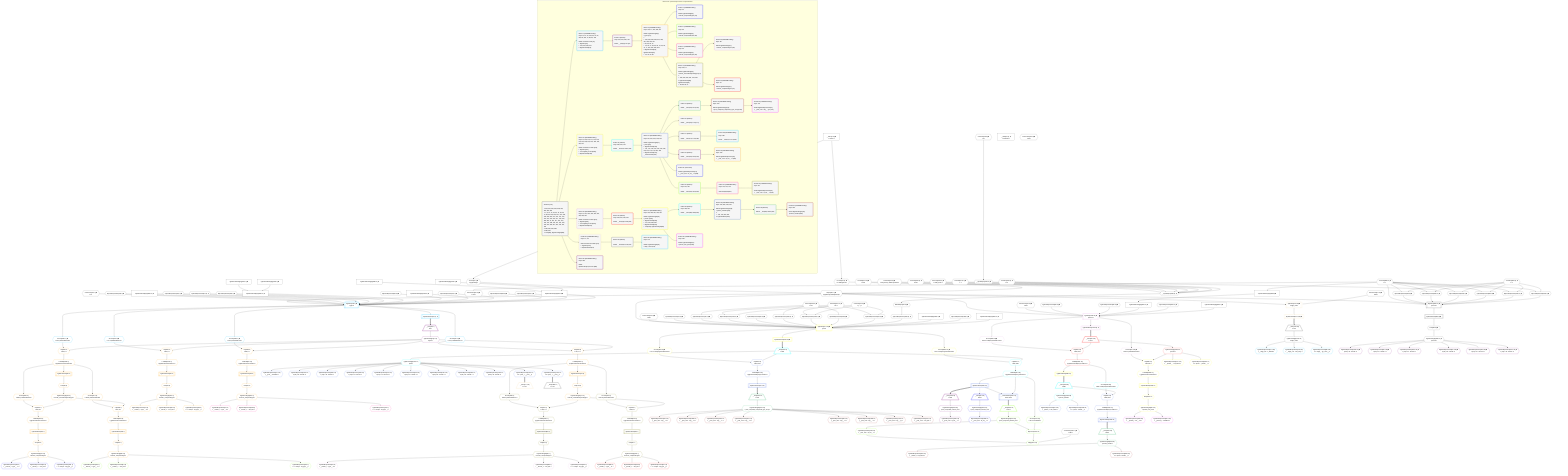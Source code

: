 %%{init: {'themeVariables': { 'fontSize': '12px'}}}%%
graph TD
    classDef path fill:#eee,stroke:#000,color:#000
    classDef plan fill:#fff,stroke-width:1px,color:#000
    classDef itemplan fill:#fff,stroke-width:2px,color:#000
    classDef unbatchedplan fill:#dff,stroke-width:1px,color:#000
    classDef sideeffectplan fill:#fcc,stroke-width:2px,color:#000
    classDef bucket fill:#f6f6f6,color:#000,stroke-width:2px,text-align:left


    %% plan dependencies
    __InputObject145{{"__InputObject[145∈0] ➊"}}:::plan
    Constant373{{"Constant[373∈0] ➊<br />ᐸ419ᐳ"}}:::plan
    Constant374{{"Constant[374∈0] ➊<br />ᐸ'easy cheesy baked potatoes'ᐳ"}}:::plan
    Constant375{{"Constant[375∈0] ➊<br />ᐸ'red'ᐳ"}}:::plan
    Constant376{{"Constant[376∈0] ➊<br />ᐸ'BAR_FOO'ᐳ"}}:::plan
    Constant377{{"Constant[377∈0] ➊<br />ᐸ''ᐳ"}}:::plan
    __InputObject151{{"__InputObject[151∈0] ➊"}}:::plan
    Constant379{{"Constant[379∈0] ➊<br />ᐸ8ᐳ"}}:::plan
    Constant373 & Constant374 & Constant375 & Constant376 & Constant377 & __InputObject151 & Constant379 --> __InputObject145
    PgSelect282[["PgSelect[282∈0] ➊<br />ᐸpersonᐳ"]]:::plan
    Object11{{"Object[11∈0] ➊<br />ᐸ{pgSettings,withPgClient}ᐳ"}}:::plan
    Constant380{{"Constant[380∈0] ➊<br />ᐸ1ᐳ"}}:::plan
    PgFromExpression290{{"PgFromExpression[290∈0] ➊"}}:::plan
    PgFromExpression296{{"PgFromExpression[296∈0] ➊"}}:::plan
    PgFromExpression301{{"PgFromExpression[301∈0] ➊"}}:::plan
    PgFromExpression306{{"PgFromExpression[306∈0] ➊"}}:::plan
    PgFromExpression311{{"PgFromExpression[311∈0] ➊"}}:::plan
    PgFromExpression316{{"PgFromExpression[316∈0] ➊"}}:::plan
    Object11 & Constant380 & PgFromExpression290 & PgFromExpression296 & PgFromExpression301 & PgFromExpression306 & PgFromExpression311 & PgFromExpression316 --> PgSelect282
    Constant381{{"Constant[381∈0] ➊<br />ᐸ7ᐳ"}}:::plan
    Constant380 & Constant381 --> PgFromExpression290
    Constant380 & Constant379 & Constant381 --> PgFromExpression296
    Constant380 & Constant381 --> PgFromExpression301
    Constant380 & Constant381 --> PgFromExpression306
    Constant380 & Constant381 --> PgFromExpression311
    Constant380 & Constant381 --> PgFromExpression316
    Access9{{"Access[9∈0] ➊<br />ᐸ2.pgSettingsᐳ"}}:::plan
    Access10{{"Access[10∈0] ➊<br />ᐸ2.withPgClientᐳ"}}:::plan
    Access9 & Access10 --> Object11
    PgFromExpression117{{"PgFromExpression[117∈0] ➊"}}:::plan
    Constant370{{"Constant[370∈0] ➊<br />ᐸ15ᐳ"}}:::plan
    Constant370 --> PgFromExpression117
    PgFromExpression122{{"PgFromExpression[122∈0] ➊"}}:::plan
    Constant371{{"Constant[371∈0] ➊<br />ᐸ20ᐳ"}}:::plan
    Constant372{{"Constant[372∈0] ➊<br />ᐸ'[...]'ᐳ"}}:::plan
    Constant371 & Constant372 --> PgFromExpression122
    PgFromExpression129{{"PgFromExpression[129∈0] ➊"}}:::plan
    Constant370 --> PgFromExpression129
    PgFromExpression134{{"PgFromExpression[134∈0] ➊"}}:::plan
    Constant371 & Constant372 --> PgFromExpression134
    PgFromExpression138{{"PgFromExpression[138∈0] ➊"}}:::plan
    Constant370 --> PgFromExpression138
    PgFromExpression143{{"PgFromExpression[143∈0] ➊"}}:::plan
    Constant371 & Constant372 --> PgFromExpression143
    Constant378{{"Constant[378∈0] ➊<br />ᐸ5ᐳ"}}:::plan
    Constant378 --> __InputObject151
    PgSelectInlineApply330["PgSelectInlineApply[330∈0] ➊"]:::plan
    PgSelectInlineApply322["PgSelectInlineApply[322∈0] ➊"]:::plan
    PgSelectInlineApply326["PgSelectInlineApply[326∈0] ➊"]:::plan
    PgSelectInlineApply322 & PgSelectInlineApply326 --> PgSelectInlineApply330
    PgSelectInlineApply346["PgSelectInlineApply[346∈0] ➊"]:::plan
    PgSelectInlineApply338["PgSelectInlineApply[338∈0] ➊"]:::plan
    PgSelectInlineApply342["PgSelectInlineApply[342∈0] ➊"]:::plan
    PgSelectInlineApply338 & PgSelectInlineApply342 --> PgSelectInlineApply346
    __Value2["__Value[2∈0] ➊<br />ᐸcontextᐳ"]:::plan
    __Value2 --> Access9
    __Value2 --> Access10
    PgFromExpression113{{"PgFromExpression[113∈0] ➊"}}:::plan
    PgFromExpression125{{"PgFromExpression[125∈0] ➊"}}:::plan
    BakedInput154{{"BakedInput[154∈0] ➊"}}:::plan
    __InputObject145 --> BakedInput154
    PgFromExpression160{{"PgFromExpression[160∈0] ➊"}}:::plan
    BakedInput154 --> PgFromExpression160
    Connection251{{"Connection[251∈0] ➊<br />ᐸ246ᐳ"}}:::plan
    Constant380 --> Connection251
    First284{{"First[284∈0] ➊"}}:::plan
    PgSelectRows285[["PgSelectRows[285∈0] ➊"]]:::plan
    PgSelectRows285 --> First284
    PgSelect282 --> PgSelectRows285
    PgSelectSingle286{{"PgSelectSingle[286∈0] ➊<br />ᐸpersonᐳ"}}:::plan
    First284 --> PgSelectSingle286
    PgSelectInlineApply358["PgSelectInlineApply[358∈0] ➊"]:::plan
    Constant380 --> PgSelectInlineApply358
    PgSelectInlineApply362["PgSelectInlineApply[362∈0] ➊"]:::plan
    PgSelectInlineApply358 --> PgSelectInlineApply362
    __Value4["__Value[4∈0] ➊<br />ᐸrootValueᐳ"]:::plan
    Connection12{{"Connection[12∈0] ➊<br />ᐸ8ᐳ"}}:::plan
    PgFromExpression23{{"PgFromExpression[23∈0] ➊"}}:::plan
    PgFromExpression34{{"PgFromExpression[34∈0] ➊"}}:::plan
    PgFromExpression41{{"PgFromExpression[41∈0] ➊"}}:::plan
    PgFromExpression52{{"PgFromExpression[52∈0] ➊"}}:::plan
    PgFromExpression63{{"PgFromExpression[63∈0] ➊"}}:::plan
    PgFromExpression74{{"PgFromExpression[74∈0] ➊"}}:::plan
    PgFromExpression83{{"PgFromExpression[83∈0] ➊"}}:::plan
    PgFromExpression94{{"PgFromExpression[94∈0] ➊"}}:::plan
    Connection105{{"Connection[105∈0] ➊<br />ᐸ103ᐳ"}}:::plan
    PgFromExpression190{{"PgFromExpression[190∈0] ➊"}}:::plan
    Connection191{{"Connection[191∈0] ➊<br />ᐸ188ᐳ"}}:::plan
    Connection221{{"Connection[221∈0] ➊<br />ᐸ219ᐳ"}}:::plan
    PgFromExpression235{{"PgFromExpression[235∈0] ➊"}}:::plan
    Connection236{{"Connection[236∈0] ➊<br />ᐸ231ᐳ"}}:::plan
    PgFromExpression250{{"PgFromExpression[250∈0] ➊"}}:::plan
    PgFromExpression262{{"PgFromExpression[262∈0] ➊"}}:::plan
    Connection271{{"Connection[271∈0] ➊<br />ᐸ269ᐳ"}}:::plan
    PgSelectInlineApply318["PgSelectInlineApply[318∈0] ➊"]:::plan
    PgSelectInlineApply334["PgSelectInlineApply[334∈0] ➊"]:::plan
    PgSelectInlineApply350["PgSelectInlineApply[350∈0] ➊"]:::plan
    PgSelectInlineApply354["PgSelectInlineApply[354∈0] ➊"]:::plan
    PgSelectInlineApply366["PgSelectInlineApply[366∈0] ➊"]:::plan
    PgSelect14[["PgSelect[14∈1] ➊<br />ᐸtypesᐳ"]]:::plan
    Object11 & Connection12 & PgFromExpression23 & PgSelectInlineApply318 & PgFromExpression34 & PgFromExpression41 & PgFromExpression52 & PgSelectInlineApply330 & PgFromExpression63 & PgSelectInlineApply334 & PgFromExpression74 & PgFromExpression83 & PgFromExpression94 & PgSelectInlineApply346 --> PgSelect14
    PgSelectRows15[["PgSelectRows[15∈1] ➊"]]:::plan
    PgSelect14 --> PgSelectRows15
    Access319{{"Access[319∈1] ➊<br />ᐸ14.m.joinDetailsFor19ᐳ"}}:::plan
    PgSelect14 --> Access319
    Access331{{"Access[331∈1] ➊<br />ᐸ14.m.joinDetailsFor32ᐳ"}}:::plan
    PgSelect14 --> Access331
    Access335{{"Access[335∈1] ➊<br />ᐸ14.m.joinDetailsFor61ᐳ"}}:::plan
    PgSelect14 --> Access335
    Access347{{"Access[347∈1] ➊<br />ᐸ14.m.joinDetailsFor72ᐳ"}}:::plan
    PgSelect14 --> Access347
    __Item16[/"__Item[16∈2]<br />ᐸ15ᐳ"\]:::itemplan
    PgSelectRows15 ==> __Item16
    PgSelectSingle17{{"PgSelectSingle[17∈2]<br />ᐸtypesᐳ"}}:::plan
    __Item16 --> PgSelectSingle17
    List320{{"List[320∈3]<br />ᐸ319,17ᐳ"}}:::plan
    Access319 & PgSelectSingle17 --> List320
    List324{{"List[324∈3]<br />ᐸ323,37ᐳ"}}:::plan
    Access323{{"Access[323∈3]<br />ᐸ333.m.joinDetailsFor39ᐳ"}}:::plan
    PgSelectSingle37{{"PgSelectSingle[37∈3]<br />ᐸfrmcdc_nestedCompoundTypeᐳ"}}:::plan
    Access323 & PgSelectSingle37 --> List324
    List328{{"List[328∈3]<br />ᐸ327,37ᐳ"}}:::plan
    Access327{{"Access[327∈3]<br />ᐸ333.m.joinDetailsFor50ᐳ"}}:::plan
    Access327 & PgSelectSingle37 --> List328
    List332{{"List[332∈3]<br />ᐸ331,17ᐳ"}}:::plan
    Access331 & PgSelectSingle17 --> List332
    List336{{"List[336∈3]<br />ᐸ335,17ᐳ"}}:::plan
    Access335 & PgSelectSingle17 --> List336
    List348{{"List[348∈3]<br />ᐸ347,17ᐳ"}}:::plan
    Access347 & PgSelectSingle17 --> List348
    First24{{"First[24∈3]"}}:::plan
    PgSelectRows25[["PgSelectRows[25∈3]"]]:::plan
    PgSelectRows25 --> First24
    Lambda321{{"Lambda[321∈3]<br />ᐸpgInlineViaJoinTransformᐳ"}}:::plan
    Lambda321 --> PgSelectRows25
    PgSelectSingle26{{"PgSelectSingle[26∈3]<br />ᐸfrmcdc_compoundTypeᐳ"}}:::plan
    First24 --> PgSelectSingle26
    PgClassExpression27{{"PgClassExpression[27∈3]<br />ᐸ__frmcdc_c...type__.”a”ᐳ"}}:::plan
    PgSelectSingle26 --> PgClassExpression27
    PgClassExpression28{{"PgClassExpression[28∈3]<br />ᐸ__frmcdc_c....”foo_bar”ᐳ"}}:::plan
    PgSelectSingle26 --> PgClassExpression28
    PgClassExpression30{{"PgClassExpression[30∈3]<br />ᐸ”c”.”compo...nd_type__)ᐳ"}}:::plan
    PgSelectSingle26 --> PgClassExpression30
    First35{{"First[35∈3]"}}:::plan
    PgSelectRows36[["PgSelectRows[36∈3]"]]:::plan
    PgSelectRows36 --> First35
    Lambda333{{"Lambda[333∈3]<br />ᐸpgInlineViaJoinTransformᐳ"}}:::plan
    Lambda333 --> PgSelectRows36
    First35 --> PgSelectSingle37
    First42{{"First[42∈3]"}}:::plan
    PgSelectRows43[["PgSelectRows[43∈3]"]]:::plan
    PgSelectRows43 --> First42
    Lambda325{{"Lambda[325∈3]<br />ᐸpgInlineViaJoinTransformᐳ"}}:::plan
    Lambda325 --> PgSelectRows43
    PgSelectSingle44{{"PgSelectSingle[44∈3]<br />ᐸfrmcdc_compoundTypeᐳ"}}:::plan
    First42 --> PgSelectSingle44
    First53{{"First[53∈3]"}}:::plan
    PgSelectRows54[["PgSelectRows[54∈3]"]]:::plan
    PgSelectRows54 --> First53
    Lambda329{{"Lambda[329∈3]<br />ᐸpgInlineViaJoinTransformᐳ"}}:::plan
    Lambda329 --> PgSelectRows54
    PgSelectSingle55{{"PgSelectSingle[55∈3]<br />ᐸfrmcdc_compoundTypeᐳ"}}:::plan
    First53 --> PgSelectSingle55
    First64{{"First[64∈3]"}}:::plan
    PgSelectRows65[["PgSelectRows[65∈3]"]]:::plan
    PgSelectRows65 --> First64
    Lambda337{{"Lambda[337∈3]<br />ᐸpgInlineViaJoinTransformᐳ"}}:::plan
    Lambda337 --> PgSelectRows65
    PgSelectSingle66{{"PgSelectSingle[66∈3]<br />ᐸfrmcdc_compoundTypeᐳ"}}:::plan
    First64 --> PgSelectSingle66
    First75{{"First[75∈3]"}}:::plan
    PgSelectRows76[["PgSelectRows[76∈3]"]]:::plan
    PgSelectRows76 --> First75
    Lambda349{{"Lambda[349∈3]<br />ᐸpgInlineViaJoinTransformᐳ"}}:::plan
    Lambda349 --> PgSelectRows76
    PgSelectSingle77{{"PgSelectSingle[77∈3]<br />ᐸfrmcdc_nestedCompoundTypeᐳ"}}:::plan
    First75 --> PgSelectSingle77
    List320 --> Lambda321
    Lambda333 --> Access323
    List324 --> Lambda325
    Lambda333 --> Access327
    List328 --> Lambda329
    List332 --> Lambda333
    List336 --> Lambda337
    List348 --> Lambda349
    PgClassExpression45{{"PgClassExpression[45∈4]<br />ᐸ__frmcdc_c...type__.”a”ᐳ"}}:::plan
    PgSelectSingle44 --> PgClassExpression45
    PgClassExpression46{{"PgClassExpression[46∈4]<br />ᐸ__frmcdc_c....”foo_bar”ᐳ"}}:::plan
    PgSelectSingle44 --> PgClassExpression46
    PgClassExpression48{{"PgClassExpression[48∈4]<br />ᐸ”c”.”compo...nd_type__)ᐳ"}}:::plan
    PgSelectSingle44 --> PgClassExpression48
    PgClassExpression56{{"PgClassExpression[56∈5]<br />ᐸ__frmcdc_c...type__.”a”ᐳ"}}:::plan
    PgSelectSingle55 --> PgClassExpression56
    PgClassExpression57{{"PgClassExpression[57∈5]<br />ᐸ__frmcdc_c....”foo_bar”ᐳ"}}:::plan
    PgSelectSingle55 --> PgClassExpression57
    PgClassExpression59{{"PgClassExpression[59∈5]<br />ᐸ”c”.”compo...nd_type__)ᐳ"}}:::plan
    PgSelectSingle55 --> PgClassExpression59
    PgClassExpression67{{"PgClassExpression[67∈6]<br />ᐸ__frmcdc_c...type__.”a”ᐳ"}}:::plan
    PgSelectSingle66 --> PgClassExpression67
    PgClassExpression68{{"PgClassExpression[68∈6]<br />ᐸ__frmcdc_c....”foo_bar”ᐳ"}}:::plan
    PgSelectSingle66 --> PgClassExpression68
    PgClassExpression70{{"PgClassExpression[70∈6]<br />ᐸ”c”.”compo...nd_type__)ᐳ"}}:::plan
    PgSelectSingle66 --> PgClassExpression70
    List340{{"List[340∈7]<br />ᐸ339,77ᐳ"}}:::plan
    Access339{{"Access[339∈7]<br />ᐸ349.m.joinDetailsFor79ᐳ"}}:::plan
    Access339 & PgSelectSingle77 --> List340
    List344{{"List[344∈7]<br />ᐸ343,77ᐳ"}}:::plan
    Access343{{"Access[343∈7]<br />ᐸ349.m.joinDetailsFor92ᐳ"}}:::plan
    Access343 & PgSelectSingle77 --> List344
    First84{{"First[84∈7]"}}:::plan
    PgSelectRows85[["PgSelectRows[85∈7]"]]:::plan
    PgSelectRows85 --> First84
    Lambda341{{"Lambda[341∈7]<br />ᐸpgInlineViaJoinTransformᐳ"}}:::plan
    Lambda341 --> PgSelectRows85
    PgSelectSingle86{{"PgSelectSingle[86∈7]<br />ᐸfrmcdc_compoundTypeᐳ"}}:::plan
    First84 --> PgSelectSingle86
    First95{{"First[95∈7]"}}:::plan
    PgSelectRows96[["PgSelectRows[96∈7]"]]:::plan
    PgSelectRows96 --> First95
    Lambda345{{"Lambda[345∈7]<br />ᐸpgInlineViaJoinTransformᐳ"}}:::plan
    Lambda345 --> PgSelectRows96
    PgSelectSingle97{{"PgSelectSingle[97∈7]<br />ᐸfrmcdc_compoundTypeᐳ"}}:::plan
    First95 --> PgSelectSingle97
    Lambda349 --> Access339
    List340 --> Lambda341
    Lambda349 --> Access343
    List344 --> Lambda345
    PgClassExpression87{{"PgClassExpression[87∈8]<br />ᐸ__frmcdc_c...type__.”a”ᐳ"}}:::plan
    PgSelectSingle86 --> PgClassExpression87
    PgClassExpression88{{"PgClassExpression[88∈8]<br />ᐸ__frmcdc_c....”foo_bar”ᐳ"}}:::plan
    PgSelectSingle86 --> PgClassExpression88
    PgClassExpression90{{"PgClassExpression[90∈8]<br />ᐸ”c”.”compo...nd_type__)ᐳ"}}:::plan
    PgSelectSingle86 --> PgClassExpression90
    PgClassExpression98{{"PgClassExpression[98∈9]<br />ᐸ__frmcdc_c...type__.”a”ᐳ"}}:::plan
    PgSelectSingle97 --> PgClassExpression98
    PgClassExpression99{{"PgClassExpression[99∈9]<br />ᐸ__frmcdc_c....”foo_bar”ᐳ"}}:::plan
    PgSelectSingle97 --> PgClassExpression99
    PgClassExpression101{{"PgClassExpression[101∈9]<br />ᐸ”c”.”compo...nd_type__)ᐳ"}}:::plan
    PgSelectSingle97 --> PgClassExpression101
    PgSelect107[["PgSelect[107∈10] ➊<br />ᐸpostᐳ"]]:::plan
    Object11 & Connection105 & PgFromExpression113 & PgFromExpression117 & PgFromExpression122 & PgFromExpression125 & PgFromExpression129 & PgFromExpression134 & PgFromExpression138 & PgFromExpression143 & PgFromExpression160 & PgSelectInlineApply350 & PgFromExpression190 & PgSelectInlineApply354 --> PgSelect107
    PgSelectRows108[["PgSelectRows[108∈10] ➊"]]:::plan
    PgSelect107 --> PgSelectRows108
    Access351{{"Access[351∈10] ➊<br />ᐸ107.m.subqueryDetailsFor156ᐳ"}}:::plan
    PgSelect107 --> Access351
    Access355{{"Access[355∈10] ➊<br />ᐸ107.m.subqueryDetailsFor192ᐳ"}}:::plan
    PgSelect107 --> Access355
    List356{{"List[356∈11]<br />ᐸ355,109ᐳ"}}:::plan
    __Item109[/"__Item[109∈11]<br />ᐸ108ᐳ"\]:::itemplan
    Access355 & __Item109 --> List356
    PgSelectRows108 ==> __Item109
    PgSelectSingle110{{"PgSelectSingle[110∈11]<br />ᐸpostᐳ"}}:::plan
    __Item109 --> PgSelectSingle110
    Lambda357{{"Lambda[357∈11]<br />ᐸpgInlineViaSubqueryTransformᐳ"}}:::plan
    List356 --> Lambda357
    __ListTransform204[["__ListTransform[204∈12]<br />ᐸeach:203ᐳ"]]:::plan
    PgSelectRows193[["PgSelectRows[193∈12]"]]:::plan
    PgSelectRows193 & Lambda357 --> __ListTransform204
    List352{{"List[352∈12]<br />ᐸ351,109ᐳ"}}:::plan
    Access351 & __Item109 --> List352
    PgClassExpression111{{"PgClassExpression[111∈12]<br />ᐸ__post__.”headline”ᐳ"}}:::plan
    PgSelectSingle110 --> PgClassExpression111
    PgClassExpression114{{"PgClassExpression[114∈12]<br />ᐸ(1/0) /* E...ferred! */ᐳ"}}:::plan
    PgSelectSingle110 --> PgClassExpression114
    PgClassExpression118{{"PgClassExpression[118∈12]<br />ᐸ(1/0) /* E...ferred! */ᐳ"}}:::plan
    PgSelectSingle110 --> PgClassExpression118
    PgClassExpression123{{"PgClassExpression[123∈12]<br />ᐸ(1/0) /* E...ferred! */ᐳ"}}:::plan
    PgSelectSingle110 --> PgClassExpression123
    PgClassExpression126{{"PgClassExpression[126∈12]<br />ᐸ(1/0) /* E...ferred! */ᐳ"}}:::plan
    PgSelectSingle110 --> PgClassExpression126
    PgClassExpression130{{"PgClassExpression[130∈12]<br />ᐸ(1/0) /* E...ferred! */ᐳ"}}:::plan
    PgSelectSingle110 --> PgClassExpression130
    PgClassExpression135{{"PgClassExpression[135∈12]<br />ᐸ(1/0) /* E...ferred! */ᐳ"}}:::plan
    PgSelectSingle110 --> PgClassExpression135
    PgClassExpression139{{"PgClassExpression[139∈12]<br />ᐸ(1/0) /* E...ferred! */ᐳ"}}:::plan
    PgSelectSingle110 --> PgClassExpression139
    PgClassExpression144{{"PgClassExpression[144∈12]<br />ᐸ(1/0) /* E...ferred! */ᐳ"}}:::plan
    PgSelectSingle110 --> PgClassExpression144
    PgSelectRows161[["PgSelectRows[161∈12]"]]:::plan
    Lambda353{{"Lambda[353∈12]<br />ᐸpgInlineViaSubqueryTransformᐳ"}}:::plan
    Lambda353 --> PgSelectRows161
    PgClassExpression176{{"PgClassExpression[176∈12]<br />ᐸ”a”.”post_...(__post__)ᐳ"}}:::plan
    PgSelectSingle110 --> PgClassExpression176
    PgClassExpression179{{"PgClassExpression[179∈12]<br />ᐸ”a”.”post_...(__post__)ᐳ"}}:::plan
    PgSelectSingle110 --> PgClassExpression179
    Lambda357 --> PgSelectRows193
    List352 --> Lambda353
    __Item162[/"__Item[162∈13]<br />ᐸ161ᐳ"\]:::itemplan
    PgSelectRows161 ==> __Item162
    PgSelectSingle163{{"PgSelectSingle[163∈13]<br />ᐸpost_computed_compound_type_arrayᐳ"}}:::plan
    __Item162 --> PgSelectSingle163
    PgClassExpression164{{"PgClassExpression[164∈14]<br />ᐸ__post_com...rray__.”a”ᐳ"}}:::plan
    PgSelectSingle163 --> PgClassExpression164
    PgClassExpression165{{"PgClassExpression[165∈14]<br />ᐸ__post_com...rray__.”b”ᐳ"}}:::plan
    PgSelectSingle163 --> PgClassExpression165
    PgClassExpression166{{"PgClassExpression[166∈14]<br />ᐸ__post_com...rray__.”c”ᐳ"}}:::plan
    PgSelectSingle163 --> PgClassExpression166
    PgClassExpression167{{"PgClassExpression[167∈14]<br />ᐸ__post_com...rray__.”d”ᐳ"}}:::plan
    PgSelectSingle163 --> PgClassExpression167
    PgClassExpression168{{"PgClassExpression[168∈14]<br />ᐸ__post_com...rray__.”e”ᐳ"}}:::plan
    PgSelectSingle163 --> PgClassExpression168
    PgClassExpression169{{"PgClassExpression[169∈14]<br />ᐸ__post_com...rray__.”f”ᐳ"}}:::plan
    PgSelectSingle163 --> PgClassExpression169
    PgClassExpression170{{"PgClassExpression[170∈14]<br />ᐸ__post_com...rray__.”g”ᐳ"}}:::plan
    PgSelectSingle163 --> PgClassExpression170
    PgClassExpression174{{"PgClassExpression[174∈14]<br />ᐸ__post_com....”foo_bar”ᐳ"}}:::plan
    PgSelectSingle163 --> PgClassExpression174
    __Item177[/"__Item[177∈16]<br />ᐸ176ᐳ"\]:::itemplan
    PgClassExpression176 ==> __Item177
    __Item180[/"__Item[180∈17]<br />ᐸ179ᐳ"\]:::itemplan
    PgClassExpression179 ==> __Item180
    __Item194[/"__Item[194∈19]<br />ᐸ193ᐳ"\]:::itemplan
    PgSelectRows193 ==> __Item194
    PgSelectSingle195{{"PgSelectSingle[195∈19]<br />ᐸpost_computed_interval_setᐳ"}}:::plan
    __Item194 --> PgSelectSingle195
    PgClassExpression196{{"PgClassExpression[196∈19]<br />ᐸ__post_com...al_set__.vᐳ"}}:::plan
    PgSelectSingle195 --> PgClassExpression196
    __Item206[/"__Item[206∈21]<br />ᐸ193ᐳ"\]:::itemplan
    PgSelectRows193 -.-> __Item206
    PgSelectSingle207{{"PgSelectSingle[207∈21]<br />ᐸpost_computed_interval_setᐳ"}}:::plan
    __Item206 --> PgSelectSingle207
    PgClassExpression208{{"PgClassExpression[208∈21]<br />ᐸ__post_com...al_set__.vᐳ"}}:::plan
    PgSelectSingle207 --> PgClassExpression208
    Edge212{{"Edge[212∈22]"}}:::plan
    PgClassExpression211{{"PgClassExpression[211∈22]<br />ᐸ__post_com...al_set__.vᐳ"}}:::plan
    PgCursor214{{"PgCursor[214∈22]"}}:::plan
    PgClassExpression211 & PgCursor214 & Connection191 --> Edge212
    PgSelectSingle210{{"PgSelectSingle[210∈22]<br />ᐸpost_computed_interval_setᐳ"}}:::plan
    Access213{{"Access[213∈22]<br />ᐸ357.cursorDetailsᐳ"}}:::plan
    PgSelectSingle210 & Access213 --> PgCursor214
    __Item209[/"__Item[209∈22]<br />ᐸ204ᐳ"\]:::itemplan
    __ListTransform204 ==> __Item209
    __Item209 --> PgSelectSingle210
    PgSelectSingle210 --> PgClassExpression211
    Lambda357 --> Access213
    PgSelect223[["PgSelect[223∈25] ➊<br />ᐸpersonᐳ"]]:::plan
    Object11 & Connection221 & PgFromExpression235 & PgFromExpression250 & PgSelectInlineApply362 & PgFromExpression262 & PgSelectInlineApply366 --> PgSelect223
    PgSelectRows224[["PgSelectRows[224∈25] ➊"]]:::plan
    PgSelect223 --> PgSelectRows224
    Access363{{"Access[363∈25] ➊<br />ᐸ223.m.subqueryDetailsFor237ᐳ"}}:::plan
    PgSelect223 --> Access363
    Access367{{"Access[367∈25] ➊<br />ᐸ223.m.joinDetailsFor260ᐳ"}}:::plan
    PgSelect223 --> Access367
    List364{{"List[364∈26]<br />ᐸ363,225ᐳ"}}:::plan
    __Item225[/"__Item[225∈26]<br />ᐸ224ᐳ"\]:::itemplan
    Access363 & __Item225 --> List364
    PgSelectRows224 ==> __Item225
    PgSelectSingle226{{"PgSelectSingle[226∈26]<br />ᐸpersonᐳ"}}:::plan
    __Item225 --> PgSelectSingle226
    Lambda365{{"Lambda[365∈26]<br />ᐸpgInlineViaSubqueryTransformᐳ"}}:::plan
    List364 --> Lambda365
    List368{{"List[368∈27]<br />ᐸ367,226ᐳ"}}:::plan
    Access367 & PgSelectSingle226 --> List368
    PgClassExpression227{{"PgClassExpression[227∈27]<br />ᐸ__person__...full_name”ᐳ"}}:::plan
    PgSelectSingle226 --> PgClassExpression227
    PgClassExpression229{{"PgClassExpression[229∈27]<br />ᐸ”c”.”perso..._person__)ᐳ"}}:::plan
    PgSelectSingle226 --> PgClassExpression229
    PgSelectRows238[["PgSelectRows[238∈27]"]]:::plan
    Lambda365 --> PgSelectRows238
    First263{{"First[263∈27]"}}:::plan
    PgSelectRows264[["PgSelectRows[264∈27]"]]:::plan
    PgSelectRows264 --> First263
    Lambda369{{"Lambda[369∈27]<br />ᐸpgInlineViaJoinTransformᐳ"}}:::plan
    Lambda369 --> PgSelectRows264
    PgSelectSingle265{{"PgSelectSingle[265∈27]<br />ᐸperson_first_postᐳ"}}:::plan
    First263 --> PgSelectSingle265
    List368 --> Lambda369
    __Item239[/"__Item[239∈28]<br />ᐸ238ᐳ"\]:::itemplan
    PgSelectRows238 ==> __Item239
    PgSelectSingle240{{"PgSelectSingle[240∈28]<br />ᐸperson_friendsᐳ"}}:::plan
    __Item239 --> PgSelectSingle240
    Access359{{"Access[359∈28]<br />ᐸ365.m.subqueryDetailsFor252ᐳ"}}:::plan
    Lambda365 --> Access359
    List360{{"List[360∈29]<br />ᐸ359,239ᐳ"}}:::plan
    Access359 & __Item239 --> List360
    PgClassExpression241{{"PgClassExpression[241∈29]<br />ᐸ__person_f...full_name”ᐳ"}}:::plan
    PgSelectSingle240 --> PgClassExpression241
    PgClassExpression243{{"PgClassExpression[243∈29]<br />ᐸ”c”.”perso...friends__)ᐳ"}}:::plan
    PgSelectSingle240 --> PgClassExpression243
    PgSelectRows253[["PgSelectRows[253∈29]"]]:::plan
    Lambda361{{"Lambda[361∈29]<br />ᐸpgInlineViaSubqueryTransformᐳ"}}:::plan
    Lambda361 --> PgSelectRows253
    List360 --> Lambda361
    __Item254[/"__Item[254∈30]<br />ᐸ253ᐳ"\]:::itemplan
    PgSelectRows253 ==> __Item254
    PgSelectSingle255{{"PgSelectSingle[255∈30]<br />ᐸperson_friendsᐳ"}}:::plan
    __Item254 --> PgSelectSingle255
    PgClassExpression256{{"PgClassExpression[256∈31]<br />ᐸ__person_f...full_name”ᐳ"}}:::plan
    PgSelectSingle255 --> PgClassExpression256
    PgClassExpression258{{"PgClassExpression[258∈31]<br />ᐸ”c”.”perso...friends__)ᐳ"}}:::plan
    PgSelectSingle255 --> PgClassExpression258
    PgClassExpression266{{"PgClassExpression[266∈32]<br />ᐸ__person_f...ost__.”id”ᐳ"}}:::plan
    PgSelectSingle265 --> PgClassExpression266
    PgClassExpression267{{"PgClassExpression[267∈32]<br />ᐸ__person_f...”headline”ᐳ"}}:::plan
    PgSelectSingle265 --> PgClassExpression267
    PgSelect273[["PgSelect[273∈33] ➊<br />ᐸedge_caseᐳ"]]:::plan
    Object11 & Connection271 --> PgSelect273
    PgSelectRows274[["PgSelectRows[274∈33] ➊"]]:::plan
    PgSelect273 --> PgSelectRows274
    __Item275[/"__Item[275∈34]<br />ᐸ274ᐳ"\]:::itemplan
    PgSelectRows274 ==> __Item275
    PgSelectSingle276{{"PgSelectSingle[276∈34]<br />ᐸedge_caseᐳ"}}:::plan
    __Item275 --> PgSelectSingle276
    PgClassExpression277{{"PgClassExpression[277∈35]<br />ᐸ__edge_cas...s_default”ᐳ"}}:::plan
    PgSelectSingle276 --> PgClassExpression277
    PgClassExpression278{{"PgClassExpression[278∈35]<br />ᐸ__edge_cas...cast_easy”ᐳ"}}:::plan
    PgSelectSingle276 --> PgClassExpression278
    PgClassExpression280{{"PgClassExpression[280∈35]<br />ᐸ”c”.”edge_...ge_case__)ᐳ"}}:::plan
    PgSelectSingle276 --> PgClassExpression280
    PgClassExpression291{{"PgClassExpression[291∈36] ➊<br />ᐸ(1/0) /* E...ferred! */ᐳ"}}:::plan
    PgSelectSingle286 --> PgClassExpression291
    PgClassExpression297{{"PgClassExpression[297∈36] ➊<br />ᐸ(1/0) /* E...ferred! */ᐳ"}}:::plan
    PgSelectSingle286 --> PgClassExpression297
    PgClassExpression302{{"PgClassExpression[302∈36] ➊<br />ᐸ(1/0) /* E...ferred! */ᐳ"}}:::plan
    PgSelectSingle286 --> PgClassExpression302
    PgClassExpression307{{"PgClassExpression[307∈36] ➊<br />ᐸ(1/0) /* E...ferred! */ᐳ"}}:::plan
    PgSelectSingle286 --> PgClassExpression307
    PgClassExpression312{{"PgClassExpression[312∈36] ➊<br />ᐸ(1/0) /* E...ferred! */ᐳ"}}:::plan
    PgSelectSingle286 --> PgClassExpression312
    PgClassExpression317{{"PgClassExpression[317∈36] ➊<br />ᐸ(1/0) /* E...ferred! */ᐳ"}}:::plan
    PgSelectSingle286 --> PgClassExpression317

    %% define steps

    subgraph "Buckets for queries/v4/procedure-computed-fields"
    Bucket0("Bucket 0 (root)<br /><br />1: 318, 322, 326, 334, 338, 342, 350, 354, 366<br />ᐳ: 6, 9, 10, 12, 23, 34, 41, 52, 63, 74, 83, 94, 105, 190, 191, 221, 235, 236, 250, 262, 271, 370, 371, 372, 373, 374, 375, 376, 377, 378, 379, 380, 381, 11, 113, 117, 122, 125, 129, 134, 138, 143, 151, 251, 290, 296, 301, 306, 311, 316, 145, 154, 160<br />2: 282, 330, 346, 358<br />3: 285, 362<br />ᐳ: First[284], PgSelectSingle[286]"):::bucket
    classDef bucket0 stroke:#696969
    class Bucket0,__Value2,__Value4,Access9,Access10,Object11,Connection12,PgFromExpression23,PgFromExpression34,PgFromExpression41,PgFromExpression52,PgFromExpression63,PgFromExpression74,PgFromExpression83,PgFromExpression94,Connection105,PgFromExpression113,PgFromExpression117,PgFromExpression122,PgFromExpression125,PgFromExpression129,PgFromExpression134,PgFromExpression138,PgFromExpression143,__InputObject145,__InputObject151,BakedInput154,PgFromExpression160,PgFromExpression190,Connection191,Connection221,PgFromExpression235,Connection236,PgFromExpression250,Connection251,PgFromExpression262,Connection271,PgSelect282,First284,PgSelectRows285,PgSelectSingle286,PgFromExpression290,PgFromExpression296,PgFromExpression301,PgFromExpression306,PgFromExpression311,PgFromExpression316,PgSelectInlineApply318,PgSelectInlineApply322,PgSelectInlineApply326,PgSelectInlineApply330,PgSelectInlineApply334,PgSelectInlineApply338,PgSelectInlineApply342,PgSelectInlineApply346,PgSelectInlineApply350,PgSelectInlineApply354,PgSelectInlineApply358,PgSelectInlineApply362,PgSelectInlineApply366,Constant370,Constant371,Constant372,Constant373,Constant374,Constant375,Constant376,Constant377,Constant378,Constant379,Constant380,Constant381 bucket0
    Bucket1("Bucket 1 (nullableBoundary)<br />Deps: 11, 12, 23, 318, 34, 41, 52, 330, 63, 334, 74, 83, 94, 346<br /><br />ROOT Connectionᐸ8ᐳ[12]<br />1: PgSelect[14]<br />ᐳ: 319, 331, 335, 347<br />2: PgSelectRows[15]"):::bucket
    classDef bucket1 stroke:#00bfff
    class Bucket1,PgSelect14,PgSelectRows15,Access319,Access331,Access335,Access347 bucket1
    Bucket2("Bucket 2 (listItem)<br />Deps: 319, 331, 335, 347<br /><br />ROOT __Item{2}ᐸ15ᐳ[16]"):::bucket
    classDef bucket2 stroke:#7f007f
    class Bucket2,__Item16,PgSelectSingle17 bucket2
    Bucket3("Bucket 3 (nullableBoundary)<br />Deps: 319, 17, 331, 335, 347<br /><br />ROOT PgSelectSingle{2}ᐸtypesᐳ[17]<br />1: <br />ᐳ: 320, 332, 336, 348, 321, 333, 337, 349, 323, 327<br />2: 25, 36, 65, 76<br />ᐳ: 24, 26, 27, 28, 30, 35, 37, 64, 66, 75, 77, 324, 325, 328, 329<br />3: PgSelectRows[43], PgSelectRows[54]<br />ᐳ: 42, 44, 53, 55"):::bucket
    classDef bucket3 stroke:#ffa500
    class Bucket3,First24,PgSelectRows25,PgSelectSingle26,PgClassExpression27,PgClassExpression28,PgClassExpression30,First35,PgSelectRows36,PgSelectSingle37,First42,PgSelectRows43,PgSelectSingle44,First53,PgSelectRows54,PgSelectSingle55,First64,PgSelectRows65,PgSelectSingle66,First75,PgSelectRows76,PgSelectSingle77,List320,Lambda321,Access323,List324,Lambda325,Access327,List328,Lambda329,List332,Lambda333,List336,Lambda337,List348,Lambda349 bucket3
    Bucket4("Bucket 4 (nullableBoundary)<br />Deps: 44<br /><br />ROOT PgSelectSingle{3}ᐸfrmcdc_compoundTypeᐳ[44]"):::bucket
    classDef bucket4 stroke:#0000ff
    class Bucket4,PgClassExpression45,PgClassExpression46,PgClassExpression48 bucket4
    Bucket5("Bucket 5 (nullableBoundary)<br />Deps: 55<br /><br />ROOT PgSelectSingle{3}ᐸfrmcdc_compoundTypeᐳ[55]"):::bucket
    classDef bucket5 stroke:#7fff00
    class Bucket5,PgClassExpression56,PgClassExpression57,PgClassExpression59 bucket5
    Bucket6("Bucket 6 (nullableBoundary)<br />Deps: 66<br /><br />ROOT PgSelectSingle{3}ᐸfrmcdc_compoundTypeᐳ[66]"):::bucket
    classDef bucket6 stroke:#ff1493
    class Bucket6,PgClassExpression67,PgClassExpression68,PgClassExpression70 bucket6
    Bucket7("Bucket 7 (nullableBoundary)<br />Deps: 349, 77<br /><br />ROOT PgSelectSingle{3}ᐸfrmcdc_nestedCompoundTypeᐳ[77]<br />1: <br />ᐳ: 339, 343, 340, 341, 344, 345<br />2: PgSelectRows[85], PgSelectRows[96]<br />ᐳ: 84, 86, 95, 97"):::bucket
    classDef bucket7 stroke:#808000
    class Bucket7,First84,PgSelectRows85,PgSelectSingle86,First95,PgSelectRows96,PgSelectSingle97,Access339,List340,Lambda341,Access343,List344,Lambda345 bucket7
    Bucket8("Bucket 8 (nullableBoundary)<br />Deps: 86<br /><br />ROOT PgSelectSingle{7}ᐸfrmcdc_compoundTypeᐳ[86]"):::bucket
    classDef bucket8 stroke:#dda0dd
    class Bucket8,PgClassExpression87,PgClassExpression88,PgClassExpression90 bucket8
    Bucket9("Bucket 9 (nullableBoundary)<br />Deps: 97<br /><br />ROOT PgSelectSingle{7}ᐸfrmcdc_compoundTypeᐳ[97]"):::bucket
    classDef bucket9 stroke:#ff0000
    class Bucket9,PgClassExpression98,PgClassExpression99,PgClassExpression101 bucket9
    Bucket10("Bucket 10 (nullableBoundary)<br />Deps: 11, 105, 113, 117, 122, 125, 129, 134, 138, 143, 160, 350, 190, 354, 191<br /><br />ROOT Connectionᐸ103ᐳ[105]<br />1: PgSelect[107]<br />ᐳ: Access[351], Access[355]<br />2: PgSelectRows[108]"):::bucket
    classDef bucket10 stroke:#ffff00
    class Bucket10,PgSelect107,PgSelectRows108,Access351,Access355 bucket10
    Bucket11("Bucket 11 (listItem)<br />Deps: 355, 351, 191<br /><br />ROOT __Item{11}ᐸ108ᐳ[109]"):::bucket
    classDef bucket11 stroke:#00ffff
    class Bucket11,__Item109,PgSelectSingle110,List356,Lambda357 bucket11
    Bucket12("Bucket 12 (nullableBoundary)<br />Deps: 110, 357, 351, 109, 191<br /><br />ROOT PgSelectSingle{11}ᐸpostᐳ[110]<br />1: PgSelectRows[193]<br />ᐳ: 111, 114, 118, 123, 126, 130, 135, 139, 144, 176, 179, 352, 353<br />2: PgSelectRows[161], __ListTransform[204]"):::bucket
    classDef bucket12 stroke:#4169e1
    class Bucket12,PgClassExpression111,PgClassExpression114,PgClassExpression118,PgClassExpression123,PgClassExpression126,PgClassExpression130,PgClassExpression135,PgClassExpression139,PgClassExpression144,PgSelectRows161,PgClassExpression176,PgClassExpression179,PgSelectRows193,__ListTransform204,List352,Lambda353 bucket12
    Bucket13("Bucket 13 (listItem)<br /><br />ROOT __Item{13}ᐸ161ᐳ[162]"):::bucket
    classDef bucket13 stroke:#3cb371
    class Bucket13,__Item162,PgSelectSingle163 bucket13
    Bucket14("Bucket 14 (nullableBoundary)<br />Deps: 163<br /><br />ROOT PgSelectSingle{13}ᐸpost_computed_compound_type_arrayᐳ[163]"):::bucket
    classDef bucket14 stroke:#a52a2a
    class Bucket14,PgClassExpression164,PgClassExpression165,PgClassExpression166,PgClassExpression167,PgClassExpression168,PgClassExpression169,PgClassExpression170,PgClassExpression174 bucket14
    Bucket15("Bucket 15 (nullableBoundary)<br />Deps: 170<br /><br />ROOT PgClassExpression{14}ᐸ__post_com...rray__.”g”ᐳ[170]"):::bucket
    classDef bucket15 stroke:#ff00ff
    class Bucket15 bucket15
    Bucket16("Bucket 16 (listItem)<br /><br />ROOT __Item{16}ᐸ176ᐳ[177]"):::bucket
    classDef bucket16 stroke:#f5deb3
    class Bucket16,__Item177 bucket16
    Bucket17("Bucket 17 (listItem)<br /><br />ROOT __Item{17}ᐸ179ᐳ[180]"):::bucket
    classDef bucket17 stroke:#696969
    class Bucket17,__Item180 bucket17
    Bucket18("Bucket 18 (nullableBoundary)<br />Deps: 180<br /><br />ROOT __Item{17}ᐸ179ᐳ[180]"):::bucket
    classDef bucket18 stroke:#00bfff
    class Bucket18 bucket18
    Bucket19("Bucket 19 (listItem)<br /><br />ROOT __Item{19}ᐸ193ᐳ[194]"):::bucket
    classDef bucket19 stroke:#7f007f
    class Bucket19,__Item194,PgSelectSingle195,PgClassExpression196 bucket19
    Bucket20("Bucket 20 (nullableBoundary)<br />Deps: 196<br /><br />ROOT PgClassExpression{19}ᐸ__post_com...al_set__.vᐳ[196]"):::bucket
    classDef bucket20 stroke:#ffa500
    class Bucket20 bucket20
    Bucket21("Bucket 21 (subroutine)<br /><br />ROOT PgClassExpression{21}ᐸ__post_com...al_set__.vᐳ[208]"):::bucket
    classDef bucket21 stroke:#0000ff
    class Bucket21,__Item206,PgSelectSingle207,PgClassExpression208 bucket21
    Bucket22("Bucket 22 (listItem)<br />Deps: 191, 357<br /><br />ROOT __Item{22}ᐸ204ᐳ[209]"):::bucket
    classDef bucket22 stroke:#7fff00
    class Bucket22,__Item209,PgSelectSingle210,PgClassExpression211,Edge212,Access213,PgCursor214 bucket22
    Bucket23("Bucket 23 (nullableBoundary)<br />Deps: 212, 211, 214<br /><br />ROOT Edge{22}[212]"):::bucket
    classDef bucket23 stroke:#ff1493
    class Bucket23 bucket23
    Bucket24("Bucket 24 (nullableBoundary)<br />Deps: 211<br /><br />ROOT PgClassExpression{22}ᐸ__post_com...al_set__.vᐳ[211]"):::bucket
    classDef bucket24 stroke:#808000
    class Bucket24 bucket24
    Bucket25("Bucket 25 (nullableBoundary)<br />Deps: 11, 221, 235, 250, 362, 262, 366, 236, 251<br /><br />ROOT Connectionᐸ219ᐳ[221]<br />1: PgSelect[223]<br />ᐳ: Access[363], Access[367]<br />2: PgSelectRows[224]"):::bucket
    classDef bucket25 stroke:#dda0dd
    class Bucket25,PgSelect223,PgSelectRows224,Access363,Access367 bucket25
    Bucket26("Bucket 26 (listItem)<br />Deps: 363, 367, 236, 251<br /><br />ROOT __Item{26}ᐸ224ᐳ[225]"):::bucket
    classDef bucket26 stroke:#ff0000
    class Bucket26,__Item225,PgSelectSingle226,List364,Lambda365 bucket26
    Bucket27("Bucket 27 (nullableBoundary)<br />Deps: 226, 365, 367, 236, 251<br /><br />ROOT PgSelectSingle{26}ᐸpersonᐳ[226]<br />1: PgSelectRows[238]<br />ᐳ: 227, 229, 368, 369<br />2: PgSelectRows[264]<br />ᐳ: First[263], PgSelectSingle[265]"):::bucket
    classDef bucket27 stroke:#ffff00
    class Bucket27,PgClassExpression227,PgClassExpression229,PgSelectRows238,First263,PgSelectRows264,PgSelectSingle265,List368,Lambda369 bucket27
    Bucket28("Bucket 28 (listItem)<br />Deps: 365, 251<br /><br />ROOT __Item{28}ᐸ238ᐳ[239]"):::bucket
    classDef bucket28 stroke:#00ffff
    class Bucket28,__Item239,PgSelectSingle240,Access359 bucket28
    Bucket29("Bucket 29 (nullableBoundary)<br />Deps: 240, 359, 239, 251<br /><br />ROOT PgSelectSingle{28}ᐸperson_friendsᐳ[240]<br />1: <br />ᐳ: 241, 243, 360, 361<br />2: PgSelectRows[253]"):::bucket
    classDef bucket29 stroke:#4169e1
    class Bucket29,PgClassExpression241,PgClassExpression243,PgSelectRows253,List360,Lambda361 bucket29
    Bucket30("Bucket 30 (listItem)<br /><br />ROOT __Item{30}ᐸ253ᐳ[254]"):::bucket
    classDef bucket30 stroke:#3cb371
    class Bucket30,__Item254,PgSelectSingle255 bucket30
    Bucket31("Bucket 31 (nullableBoundary)<br />Deps: 255<br /><br />ROOT PgSelectSingle{30}ᐸperson_friendsᐳ[255]"):::bucket
    classDef bucket31 stroke:#a52a2a
    class Bucket31,PgClassExpression256,PgClassExpression258 bucket31
    Bucket32("Bucket 32 (nullableBoundary)<br />Deps: 265<br /><br />ROOT PgSelectSingle{27}ᐸperson_first_postᐳ[265]"):::bucket
    classDef bucket32 stroke:#ff00ff
    class Bucket32,PgClassExpression266,PgClassExpression267 bucket32
    Bucket33("Bucket 33 (nullableBoundary)<br />Deps: 11, 271<br /><br />ROOT Connectionᐸ269ᐳ[271]<br />1: PgSelect[273]<br />2: PgSelectRows[274]"):::bucket
    classDef bucket33 stroke:#f5deb3
    class Bucket33,PgSelect273,PgSelectRows274 bucket33
    Bucket34("Bucket 34 (listItem)<br /><br />ROOT __Item{34}ᐸ274ᐳ[275]"):::bucket
    classDef bucket34 stroke:#696969
    class Bucket34,__Item275,PgSelectSingle276 bucket34
    Bucket35("Bucket 35 (nullableBoundary)<br />Deps: 276<br /><br />ROOT PgSelectSingle{34}ᐸedge_caseᐳ[276]"):::bucket
    classDef bucket35 stroke:#00bfff
    class Bucket35,PgClassExpression277,PgClassExpression278,PgClassExpression280 bucket35
    Bucket36("Bucket 36 (nullableBoundary)<br />Deps: 286<br /><br />ROOT PgSelectSingleᐸpersonᐳ[286]"):::bucket
    classDef bucket36 stroke:#7f007f
    class Bucket36,PgClassExpression291,PgClassExpression297,PgClassExpression302,PgClassExpression307,PgClassExpression312,PgClassExpression317 bucket36
    Bucket0 --> Bucket1 & Bucket10 & Bucket25 & Bucket33 & Bucket36
    Bucket1 --> Bucket2
    Bucket2 --> Bucket3
    Bucket3 --> Bucket4 & Bucket5 & Bucket6 & Bucket7
    Bucket7 --> Bucket8 & Bucket9
    Bucket10 --> Bucket11
    Bucket11 --> Bucket12
    Bucket12 --> Bucket13 & Bucket16 & Bucket17 & Bucket19 & Bucket21 & Bucket22
    Bucket13 --> Bucket14
    Bucket14 --> Bucket15
    Bucket17 --> Bucket18
    Bucket19 --> Bucket20
    Bucket22 --> Bucket23
    Bucket23 --> Bucket24
    Bucket25 --> Bucket26
    Bucket26 --> Bucket27
    Bucket27 --> Bucket28 & Bucket32
    Bucket28 --> Bucket29
    Bucket29 --> Bucket30
    Bucket30 --> Bucket31
    Bucket33 --> Bucket34
    Bucket34 --> Bucket35
    end